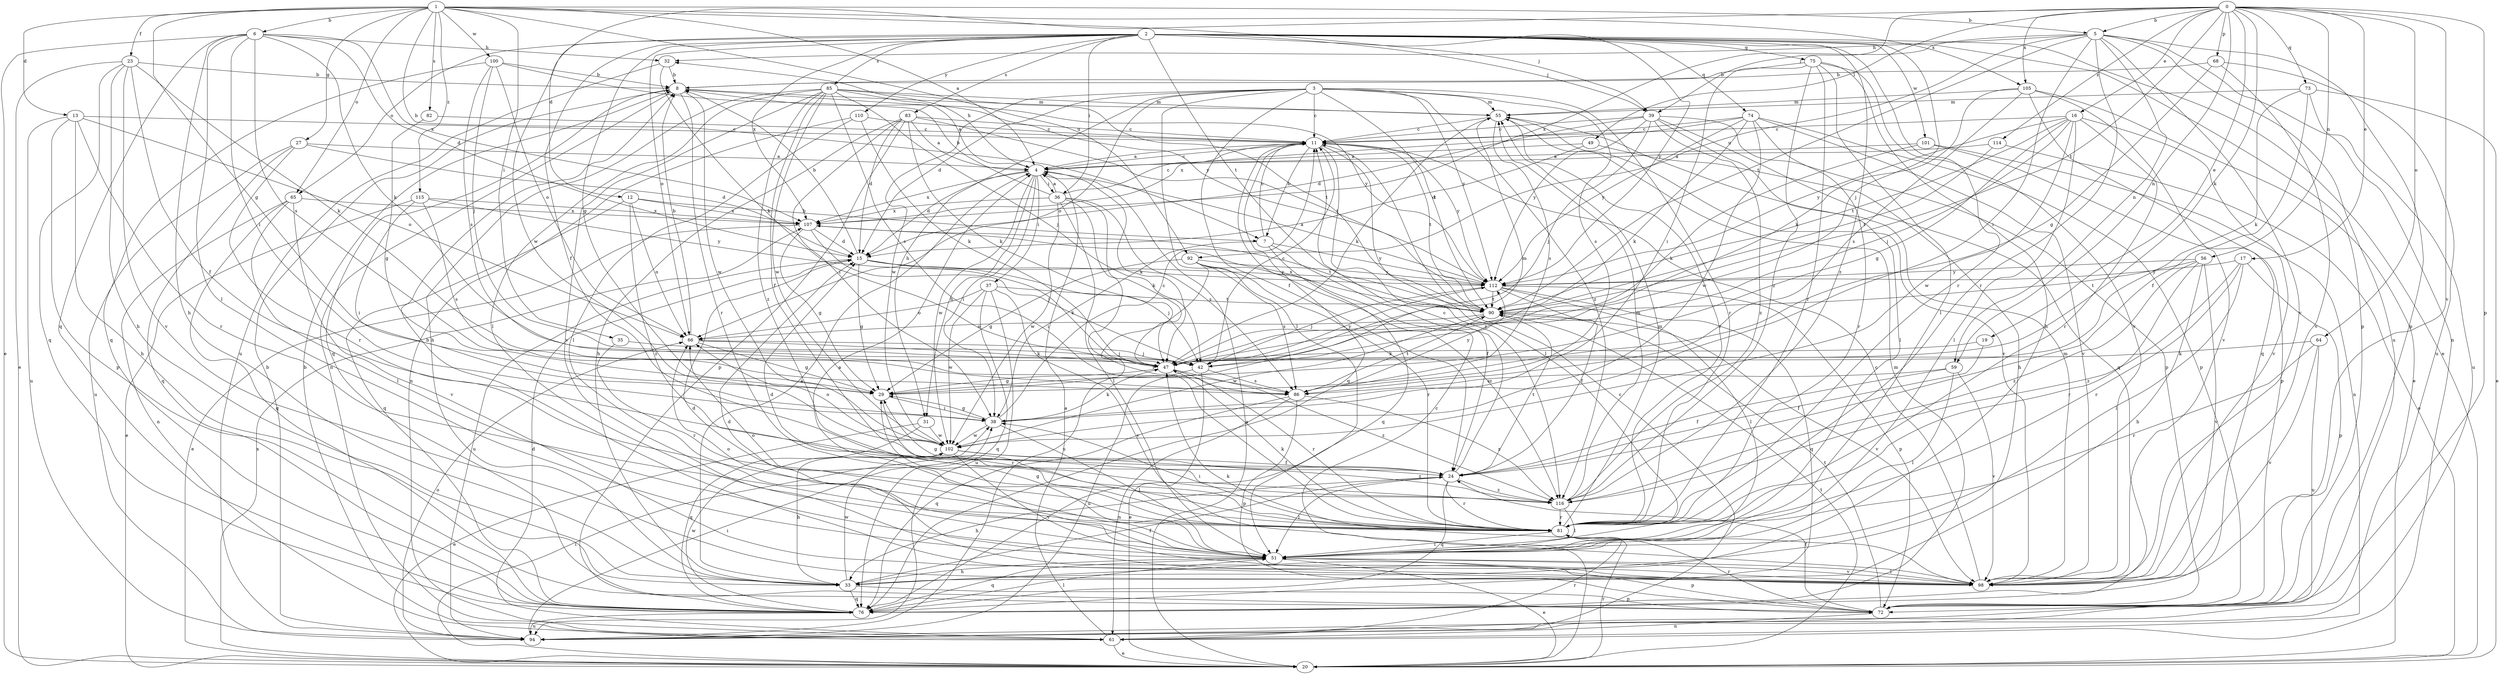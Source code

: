 strict digraph  {
0;
1;
2;
3;
4;
5;
6;
7;
8;
11;
12;
13;
15;
16;
17;
19;
20;
23;
24;
27;
29;
31;
32;
33;
35;
36;
37;
38;
39;
42;
47;
49;
51;
55;
56;
59;
61;
64;
65;
66;
68;
72;
73;
74;
75;
76;
81;
82;
83;
85;
86;
90;
92;
94;
98;
100;
101;
102;
105;
107;
110;
112;
114;
115;
116;
0 -> 5  [label=b];
0 -> 12  [label=d];
0 -> 16  [label=e];
0 -> 17  [label=e];
0 -> 19  [label=e];
0 -> 39  [label=j];
0 -> 47  [label=k];
0 -> 49  [label=l];
0 -> 56  [label=n];
0 -> 59  [label=n];
0 -> 64  [label=o];
0 -> 68  [label=p];
0 -> 72  [label=p];
0 -> 73  [label=q];
0 -> 90  [label=t];
0 -> 98  [label=v];
0 -> 105  [label=x];
0 -> 114  [label=z];
1 -> 4  [label=a];
1 -> 5  [label=b];
1 -> 6  [label=b];
1 -> 7  [label=b];
1 -> 13  [label=d];
1 -> 23  [label=f];
1 -> 27  [label=g];
1 -> 29  [label=g];
1 -> 35  [label=i];
1 -> 39  [label=j];
1 -> 65  [label=o];
1 -> 82  [label=s];
1 -> 92  [label=u];
1 -> 100  [label=w];
1 -> 105  [label=x];
1 -> 115  [label=z];
2 -> 20  [label=e];
2 -> 24  [label=f];
2 -> 29  [label=g];
2 -> 36  [label=i];
2 -> 39  [label=j];
2 -> 42  [label=j];
2 -> 65  [label=o];
2 -> 66  [label=o];
2 -> 72  [label=p];
2 -> 74  [label=q];
2 -> 75  [label=q];
2 -> 81  [label=r];
2 -> 83  [label=s];
2 -> 85  [label=s];
2 -> 90  [label=t];
2 -> 101  [label=w];
2 -> 102  [label=w];
2 -> 107  [label=x];
2 -> 110  [label=y];
2 -> 112  [label=y];
2 -> 116  [label=z];
3 -> 11  [label=c];
3 -> 15  [label=d];
3 -> 24  [label=f];
3 -> 31  [label=h];
3 -> 51  [label=l];
3 -> 55  [label=m];
3 -> 66  [label=o];
3 -> 81  [label=r];
3 -> 86  [label=s];
3 -> 90  [label=t];
3 -> 102  [label=w];
3 -> 112  [label=y];
3 -> 116  [label=z];
4 -> 11  [label=c];
4 -> 15  [label=d];
4 -> 31  [label=h];
4 -> 32  [label=h];
4 -> 36  [label=i];
4 -> 37  [label=i];
4 -> 38  [label=i];
4 -> 47  [label=k];
4 -> 102  [label=w];
4 -> 107  [label=x];
5 -> 32  [label=h];
5 -> 38  [label=i];
5 -> 59  [label=n];
5 -> 61  [label=n];
5 -> 72  [label=p];
5 -> 81  [label=r];
5 -> 90  [label=t];
5 -> 92  [label=u];
5 -> 94  [label=u];
5 -> 98  [label=v];
5 -> 107  [label=x];
6 -> 15  [label=d];
6 -> 20  [label=e];
6 -> 32  [label=h];
6 -> 33  [label=h];
6 -> 38  [label=i];
6 -> 47  [label=k];
6 -> 51  [label=l];
6 -> 76  [label=q];
6 -> 86  [label=s];
6 -> 107  [label=x];
7 -> 11  [label=c];
7 -> 24  [label=f];
7 -> 38  [label=i];
7 -> 76  [label=q];
7 -> 112  [label=y];
8 -> 55  [label=m];
8 -> 61  [label=n];
8 -> 76  [label=q];
8 -> 81  [label=r];
8 -> 102  [label=w];
8 -> 112  [label=y];
11 -> 4  [label=a];
11 -> 7  [label=b];
11 -> 51  [label=l];
11 -> 76  [label=q];
11 -> 90  [label=t];
11 -> 112  [label=y];
11 -> 116  [label=z];
12 -> 7  [label=b];
12 -> 66  [label=o];
12 -> 76  [label=q];
12 -> 107  [label=x];
12 -> 116  [label=z];
13 -> 11  [label=c];
13 -> 33  [label=h];
13 -> 66  [label=o];
13 -> 72  [label=p];
13 -> 81  [label=r];
13 -> 94  [label=u];
15 -> 8  [label=b];
15 -> 29  [label=g];
15 -> 42  [label=j];
15 -> 47  [label=k];
15 -> 94  [label=u];
15 -> 112  [label=y];
16 -> 11  [label=c];
16 -> 29  [label=g];
16 -> 42  [label=j];
16 -> 51  [label=l];
16 -> 81  [label=r];
16 -> 90  [label=t];
16 -> 98  [label=v];
16 -> 102  [label=w];
16 -> 112  [label=y];
17 -> 51  [label=l];
17 -> 72  [label=p];
17 -> 81  [label=r];
17 -> 112  [label=y];
17 -> 116  [label=z];
19 -> 24  [label=f];
19 -> 47  [label=k];
20 -> 4  [label=a];
20 -> 11  [label=c];
20 -> 38  [label=i];
20 -> 81  [label=r];
20 -> 90  [label=t];
20 -> 107  [label=x];
23 -> 8  [label=b];
23 -> 20  [label=e];
23 -> 24  [label=f];
23 -> 33  [label=h];
23 -> 47  [label=k];
23 -> 76  [label=q];
23 -> 98  [label=v];
24 -> 11  [label=c];
24 -> 33  [label=h];
24 -> 51  [label=l];
24 -> 76  [label=q];
24 -> 81  [label=r];
24 -> 90  [label=t];
24 -> 116  [label=z];
27 -> 4  [label=a];
27 -> 15  [label=d];
27 -> 76  [label=q];
27 -> 81  [label=r];
27 -> 94  [label=u];
29 -> 38  [label=i];
29 -> 55  [label=m];
29 -> 81  [label=r];
31 -> 20  [label=e];
31 -> 76  [label=q];
31 -> 102  [label=w];
32 -> 8  [label=b];
32 -> 47  [label=k];
32 -> 94  [label=u];
33 -> 4  [label=a];
33 -> 24  [label=f];
33 -> 72  [label=p];
33 -> 76  [label=q];
33 -> 102  [label=w];
35 -> 42  [label=j];
35 -> 81  [label=r];
36 -> 4  [label=a];
36 -> 8  [label=b];
36 -> 11  [label=c];
36 -> 47  [label=k];
36 -> 51  [label=l];
36 -> 81  [label=r];
36 -> 86  [label=s];
36 -> 102  [label=w];
36 -> 107  [label=x];
37 -> 66  [label=o];
37 -> 76  [label=q];
37 -> 90  [label=t];
37 -> 94  [label=u];
37 -> 98  [label=v];
37 -> 102  [label=w];
38 -> 11  [label=c];
38 -> 29  [label=g];
38 -> 47  [label=k];
38 -> 51  [label=l];
38 -> 102  [label=w];
39 -> 11  [label=c];
39 -> 15  [label=d];
39 -> 42  [label=j];
39 -> 51  [label=l];
39 -> 72  [label=p];
39 -> 76  [label=q];
39 -> 112  [label=y];
39 -> 116  [label=z];
42 -> 11  [label=c];
42 -> 20  [label=e];
42 -> 86  [label=s];
42 -> 94  [label=u];
42 -> 112  [label=y];
47 -> 29  [label=g];
47 -> 81  [label=r];
47 -> 116  [label=z];
49 -> 4  [label=a];
49 -> 15  [label=d];
49 -> 33  [label=h];
51 -> 4  [label=a];
51 -> 15  [label=d];
51 -> 20  [label=e];
51 -> 29  [label=g];
51 -> 33  [label=h];
51 -> 66  [label=o];
51 -> 72  [label=p];
51 -> 76  [label=q];
51 -> 98  [label=v];
55 -> 11  [label=c];
55 -> 47  [label=k];
55 -> 81  [label=r];
55 -> 86  [label=s];
55 -> 98  [label=v];
56 -> 33  [label=h];
56 -> 81  [label=r];
56 -> 90  [label=t];
56 -> 98  [label=v];
56 -> 112  [label=y];
56 -> 116  [label=z];
59 -> 24  [label=f];
59 -> 51  [label=l];
59 -> 86  [label=s];
59 -> 98  [label=v];
61 -> 4  [label=a];
61 -> 8  [label=b];
61 -> 11  [label=c];
61 -> 15  [label=d];
61 -> 20  [label=e];
61 -> 81  [label=r];
64 -> 47  [label=k];
64 -> 81  [label=r];
64 -> 94  [label=u];
64 -> 98  [label=v];
65 -> 51  [label=l];
65 -> 61  [label=n];
65 -> 76  [label=q];
65 -> 98  [label=v];
65 -> 107  [label=x];
66 -> 8  [label=b];
66 -> 29  [label=g];
66 -> 42  [label=j];
66 -> 47  [label=k];
68 -> 8  [label=b];
68 -> 29  [label=g];
68 -> 94  [label=u];
68 -> 98  [label=v];
72 -> 24  [label=f];
72 -> 61  [label=n];
72 -> 81  [label=r];
72 -> 90  [label=t];
73 -> 20  [label=e];
73 -> 24  [label=f];
73 -> 47  [label=k];
73 -> 55  [label=m];
73 -> 94  [label=u];
74 -> 11  [label=c];
74 -> 47  [label=k];
74 -> 72  [label=p];
74 -> 81  [label=r];
74 -> 98  [label=v];
74 -> 102  [label=w];
74 -> 107  [label=x];
74 -> 112  [label=y];
75 -> 8  [label=b];
75 -> 33  [label=h];
75 -> 38  [label=i];
75 -> 51  [label=l];
75 -> 81  [label=r];
75 -> 98  [label=v];
75 -> 116  [label=z];
76 -> 51  [label=l];
76 -> 55  [label=m];
76 -> 94  [label=u];
76 -> 102  [label=w];
81 -> 15  [label=d];
81 -> 38  [label=i];
81 -> 47  [label=k];
81 -> 51  [label=l];
81 -> 55  [label=m];
81 -> 66  [label=o];
82 -> 11  [label=c];
82 -> 29  [label=g];
83 -> 4  [label=a];
83 -> 11  [label=c];
83 -> 15  [label=d];
83 -> 33  [label=h];
83 -> 38  [label=i];
83 -> 47  [label=k];
83 -> 72  [label=p];
83 -> 90  [label=t];
85 -> 4  [label=a];
85 -> 24  [label=f];
85 -> 33  [label=h];
85 -> 42  [label=j];
85 -> 51  [label=l];
85 -> 55  [label=m];
85 -> 86  [label=s];
85 -> 90  [label=t];
85 -> 98  [label=v];
85 -> 102  [label=w];
85 -> 116  [label=z];
86 -> 61  [label=n];
86 -> 72  [label=p];
86 -> 76  [label=q];
86 -> 90  [label=t];
86 -> 112  [label=y];
86 -> 116  [label=z];
90 -> 66  [label=o];
90 -> 98  [label=v];
90 -> 102  [label=w];
90 -> 107  [label=x];
92 -> 29  [label=g];
92 -> 81  [label=r];
92 -> 86  [label=s];
92 -> 94  [label=u];
92 -> 112  [label=y];
92 -> 116  [label=z];
94 -> 8  [label=b];
94 -> 38  [label=i];
94 -> 66  [label=o];
98 -> 8  [label=b];
98 -> 11  [label=c];
98 -> 15  [label=d];
98 -> 47  [label=k];
98 -> 51  [label=l];
98 -> 55  [label=m];
100 -> 8  [label=b];
100 -> 42  [label=j];
100 -> 66  [label=o];
100 -> 76  [label=q];
100 -> 86  [label=s];
100 -> 112  [label=y];
101 -> 4  [label=a];
101 -> 47  [label=k];
101 -> 61  [label=n];
101 -> 72  [label=p];
102 -> 24  [label=f];
102 -> 33  [label=h];
102 -> 66  [label=o];
102 -> 98  [label=v];
102 -> 116  [label=z];
105 -> 20  [label=e];
105 -> 47  [label=k];
105 -> 55  [label=m];
105 -> 76  [label=q];
105 -> 86  [label=s];
105 -> 98  [label=v];
107 -> 15  [label=d];
107 -> 20  [label=e];
107 -> 29  [label=g];
107 -> 42  [label=j];
107 -> 90  [label=t];
110 -> 11  [label=c];
110 -> 47  [label=k];
110 -> 51  [label=l];
110 -> 61  [label=n];
112 -> 4  [label=a];
112 -> 24  [label=f];
112 -> 42  [label=j];
112 -> 51  [label=l];
112 -> 72  [label=p];
112 -> 76  [label=q];
112 -> 90  [label=t];
114 -> 4  [label=a];
114 -> 20  [label=e];
114 -> 90  [label=t];
115 -> 20  [label=e];
115 -> 38  [label=i];
115 -> 86  [label=s];
115 -> 107  [label=x];
115 -> 112  [label=y];
116 -> 29  [label=g];
116 -> 51  [label=l];
116 -> 55  [label=m];
116 -> 81  [label=r];
}
